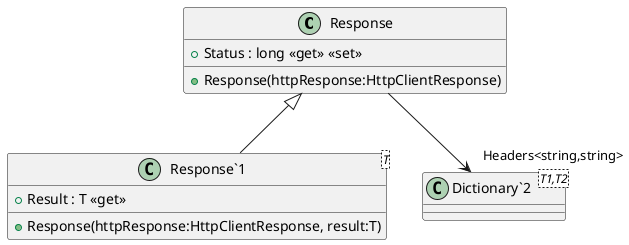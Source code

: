 @startuml
class Response {
    + Status : long <<get>> <<set>>
    + Response(httpResponse:HttpClientResponse)
}
class "Response`1"<T> {
    + Result : T <<get>>
    + Response(httpResponse:HttpClientResponse, result:T)
}
class "Dictionary`2"<T1,T2> {
}
Response --> "Headers<string,string>" "Dictionary`2"
Response <|-- "Response`1"
@enduml
